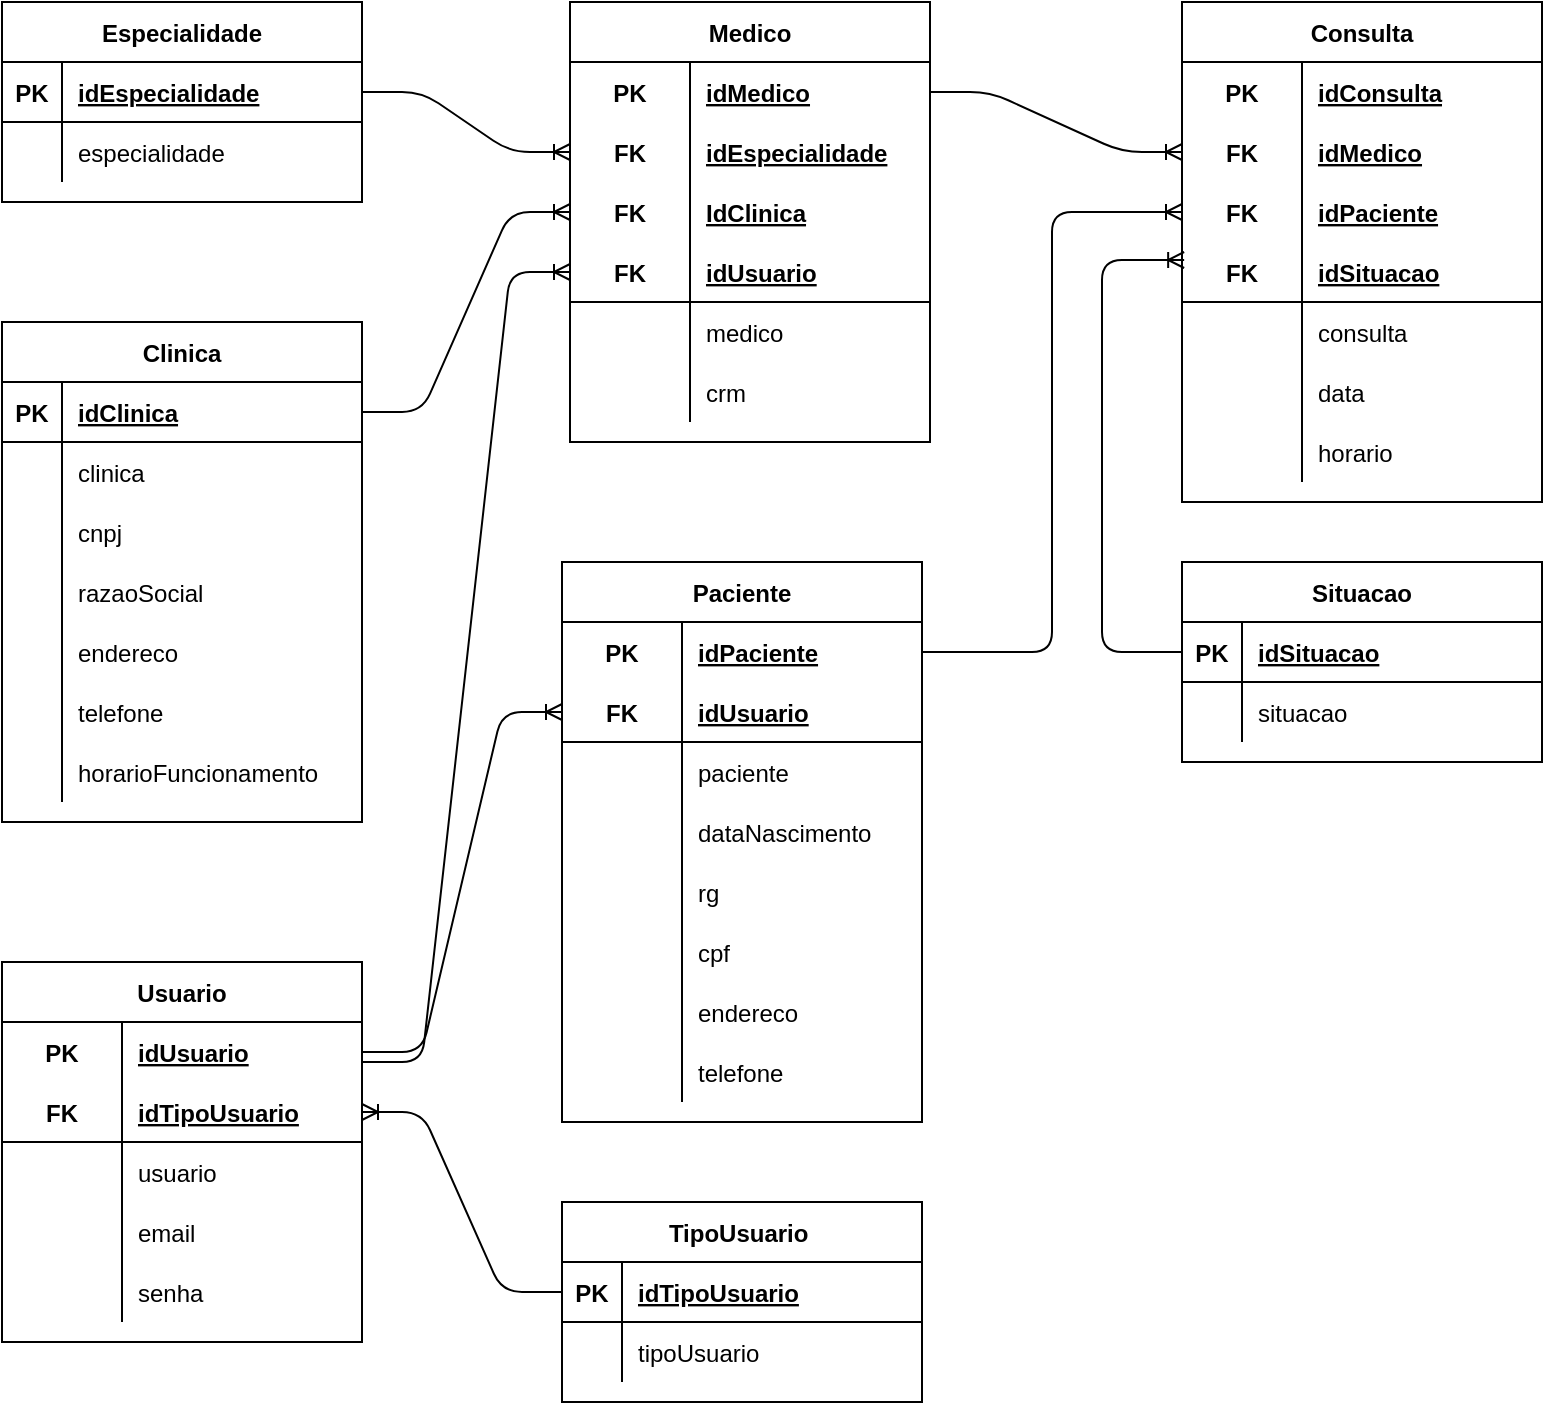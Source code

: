 <mxfile version="15.0.4" type="device"><diagram id="Db9vXX3rn6agfpKmMQeN" name="Lógico"><mxGraphModel dx="1108" dy="554" grid="1" gridSize="10" guides="1" tooltips="1" connect="1" arrows="1" fold="1" page="1" pageScale="1" pageWidth="827" pageHeight="1169" math="0" shadow="0"><root><mxCell id="0"/><mxCell id="1" parent="0"/><mxCell id="g-KQVc76kPvqNFkG4rrD-1" value="Especialidade" style="shape=table;startSize=30;container=1;collapsible=1;childLayout=tableLayout;fixedRows=1;rowLines=0;fontStyle=1;align=center;resizeLast=1;" vertex="1" parent="1"><mxGeometry x="40" y="40" width="180" height="100" as="geometry"/></mxCell><mxCell id="g-KQVc76kPvqNFkG4rrD-2" value="" style="shape=partialRectangle;collapsible=0;dropTarget=0;pointerEvents=0;fillColor=none;top=0;left=0;bottom=1;right=0;points=[[0,0.5],[1,0.5]];portConstraint=eastwest;" vertex="1" parent="g-KQVc76kPvqNFkG4rrD-1"><mxGeometry y="30" width="180" height="30" as="geometry"/></mxCell><mxCell id="g-KQVc76kPvqNFkG4rrD-3" value="PK" style="shape=partialRectangle;connectable=0;fillColor=none;top=0;left=0;bottom=0;right=0;fontStyle=1;overflow=hidden;" vertex="1" parent="g-KQVc76kPvqNFkG4rrD-2"><mxGeometry width="30" height="30" as="geometry"/></mxCell><mxCell id="g-KQVc76kPvqNFkG4rrD-4" value="idEspecialidade" style="shape=partialRectangle;connectable=0;fillColor=none;top=0;left=0;bottom=0;right=0;align=left;spacingLeft=6;fontStyle=5;overflow=hidden;" vertex="1" parent="g-KQVc76kPvqNFkG4rrD-2"><mxGeometry x="30" width="150" height="30" as="geometry"/></mxCell><mxCell id="g-KQVc76kPvqNFkG4rrD-5" value="" style="shape=partialRectangle;collapsible=0;dropTarget=0;pointerEvents=0;fillColor=none;top=0;left=0;bottom=0;right=0;points=[[0,0.5],[1,0.5]];portConstraint=eastwest;" vertex="1" parent="g-KQVc76kPvqNFkG4rrD-1"><mxGeometry y="60" width="180" height="30" as="geometry"/></mxCell><mxCell id="g-KQVc76kPvqNFkG4rrD-6" value="" style="shape=partialRectangle;connectable=0;fillColor=none;top=0;left=0;bottom=0;right=0;editable=1;overflow=hidden;" vertex="1" parent="g-KQVc76kPvqNFkG4rrD-5"><mxGeometry width="30" height="30" as="geometry"/></mxCell><mxCell id="g-KQVc76kPvqNFkG4rrD-7" value="especialidade" style="shape=partialRectangle;connectable=0;fillColor=none;top=0;left=0;bottom=0;right=0;align=left;spacingLeft=6;overflow=hidden;" vertex="1" parent="g-KQVc76kPvqNFkG4rrD-5"><mxGeometry x="30" width="150" height="30" as="geometry"/></mxCell><mxCell id="g-KQVc76kPvqNFkG4rrD-14" value="Clinica" style="shape=table;startSize=30;container=1;collapsible=1;childLayout=tableLayout;fixedRows=1;rowLines=0;fontStyle=1;align=center;resizeLast=1;" vertex="1" parent="1"><mxGeometry x="40" y="200" width="180" height="250" as="geometry"/></mxCell><mxCell id="g-KQVc76kPvqNFkG4rrD-15" value="" style="shape=partialRectangle;collapsible=0;dropTarget=0;pointerEvents=0;fillColor=none;top=0;left=0;bottom=1;right=0;points=[[0,0.5],[1,0.5]];portConstraint=eastwest;" vertex="1" parent="g-KQVc76kPvqNFkG4rrD-14"><mxGeometry y="30" width="180" height="30" as="geometry"/></mxCell><mxCell id="g-KQVc76kPvqNFkG4rrD-16" value="PK" style="shape=partialRectangle;connectable=0;fillColor=none;top=0;left=0;bottom=0;right=0;fontStyle=1;overflow=hidden;" vertex="1" parent="g-KQVc76kPvqNFkG4rrD-15"><mxGeometry width="30" height="30" as="geometry"/></mxCell><mxCell id="g-KQVc76kPvqNFkG4rrD-17" value="idClinica" style="shape=partialRectangle;connectable=0;fillColor=none;top=0;left=0;bottom=0;right=0;align=left;spacingLeft=6;fontStyle=5;overflow=hidden;" vertex="1" parent="g-KQVc76kPvqNFkG4rrD-15"><mxGeometry x="30" width="150" height="30" as="geometry"/></mxCell><mxCell id="g-KQVc76kPvqNFkG4rrD-18" value="" style="shape=partialRectangle;collapsible=0;dropTarget=0;pointerEvents=0;fillColor=none;top=0;left=0;bottom=0;right=0;points=[[0,0.5],[1,0.5]];portConstraint=eastwest;" vertex="1" parent="g-KQVc76kPvqNFkG4rrD-14"><mxGeometry y="60" width="180" height="30" as="geometry"/></mxCell><mxCell id="g-KQVc76kPvqNFkG4rrD-19" value="" style="shape=partialRectangle;connectable=0;fillColor=none;top=0;left=0;bottom=0;right=0;editable=1;overflow=hidden;" vertex="1" parent="g-KQVc76kPvqNFkG4rrD-18"><mxGeometry width="30" height="30" as="geometry"/></mxCell><mxCell id="g-KQVc76kPvqNFkG4rrD-20" value="clinica" style="shape=partialRectangle;connectable=0;fillColor=none;top=0;left=0;bottom=0;right=0;align=left;spacingLeft=6;overflow=hidden;" vertex="1" parent="g-KQVc76kPvqNFkG4rrD-18"><mxGeometry x="30" width="150" height="30" as="geometry"/></mxCell><mxCell id="g-KQVc76kPvqNFkG4rrD-21" value="" style="shape=partialRectangle;collapsible=0;dropTarget=0;pointerEvents=0;fillColor=none;top=0;left=0;bottom=0;right=0;points=[[0,0.5],[1,0.5]];portConstraint=eastwest;" vertex="1" parent="g-KQVc76kPvqNFkG4rrD-14"><mxGeometry y="90" width="180" height="30" as="geometry"/></mxCell><mxCell id="g-KQVc76kPvqNFkG4rrD-22" value="" style="shape=partialRectangle;connectable=0;fillColor=none;top=0;left=0;bottom=0;right=0;editable=1;overflow=hidden;" vertex="1" parent="g-KQVc76kPvqNFkG4rrD-21"><mxGeometry width="30" height="30" as="geometry"/></mxCell><mxCell id="g-KQVc76kPvqNFkG4rrD-23" value="cnpj" style="shape=partialRectangle;connectable=0;fillColor=none;top=0;left=0;bottom=0;right=0;align=left;spacingLeft=6;overflow=hidden;" vertex="1" parent="g-KQVc76kPvqNFkG4rrD-21"><mxGeometry x="30" width="150" height="30" as="geometry"/></mxCell><mxCell id="g-KQVc76kPvqNFkG4rrD-24" value="" style="shape=partialRectangle;collapsible=0;dropTarget=0;pointerEvents=0;fillColor=none;top=0;left=0;bottom=0;right=0;points=[[0,0.5],[1,0.5]];portConstraint=eastwest;" vertex="1" parent="g-KQVc76kPvqNFkG4rrD-14"><mxGeometry y="120" width="180" height="30" as="geometry"/></mxCell><mxCell id="g-KQVc76kPvqNFkG4rrD-25" value="" style="shape=partialRectangle;connectable=0;fillColor=none;top=0;left=0;bottom=0;right=0;editable=1;overflow=hidden;" vertex="1" parent="g-KQVc76kPvqNFkG4rrD-24"><mxGeometry width="30" height="30" as="geometry"/></mxCell><mxCell id="g-KQVc76kPvqNFkG4rrD-26" value="razaoSocial" style="shape=partialRectangle;connectable=0;fillColor=none;top=0;left=0;bottom=0;right=0;align=left;spacingLeft=6;overflow=hidden;" vertex="1" parent="g-KQVc76kPvqNFkG4rrD-24"><mxGeometry x="30" width="150" height="30" as="geometry"/></mxCell><mxCell id="g-KQVc76kPvqNFkG4rrD-33" style="shape=partialRectangle;collapsible=0;dropTarget=0;pointerEvents=0;fillColor=none;top=0;left=0;bottom=0;right=0;points=[[0,0.5],[1,0.5]];portConstraint=eastwest;" vertex="1" parent="g-KQVc76kPvqNFkG4rrD-14"><mxGeometry y="150" width="180" height="30" as="geometry"/></mxCell><mxCell id="g-KQVc76kPvqNFkG4rrD-34" style="shape=partialRectangle;connectable=0;fillColor=none;top=0;left=0;bottom=0;right=0;editable=1;overflow=hidden;" vertex="1" parent="g-KQVc76kPvqNFkG4rrD-33"><mxGeometry width="30" height="30" as="geometry"/></mxCell><mxCell id="g-KQVc76kPvqNFkG4rrD-35" value="endereco" style="shape=partialRectangle;connectable=0;fillColor=none;top=0;left=0;bottom=0;right=0;align=left;spacingLeft=6;overflow=hidden;" vertex="1" parent="g-KQVc76kPvqNFkG4rrD-33"><mxGeometry x="30" width="150" height="30" as="geometry"/></mxCell><mxCell id="g-KQVc76kPvqNFkG4rrD-30" style="shape=partialRectangle;collapsible=0;dropTarget=0;pointerEvents=0;fillColor=none;top=0;left=0;bottom=0;right=0;points=[[0,0.5],[1,0.5]];portConstraint=eastwest;" vertex="1" parent="g-KQVc76kPvqNFkG4rrD-14"><mxGeometry y="180" width="180" height="30" as="geometry"/></mxCell><mxCell id="g-KQVc76kPvqNFkG4rrD-31" style="shape=partialRectangle;connectable=0;fillColor=none;top=0;left=0;bottom=0;right=0;editable=1;overflow=hidden;" vertex="1" parent="g-KQVc76kPvqNFkG4rrD-30"><mxGeometry width="30" height="30" as="geometry"/></mxCell><mxCell id="g-KQVc76kPvqNFkG4rrD-32" value="telefone" style="shape=partialRectangle;connectable=0;fillColor=none;top=0;left=0;bottom=0;right=0;align=left;spacingLeft=6;overflow=hidden;" vertex="1" parent="g-KQVc76kPvqNFkG4rrD-30"><mxGeometry x="30" width="150" height="30" as="geometry"/></mxCell><mxCell id="g-KQVc76kPvqNFkG4rrD-27" style="shape=partialRectangle;collapsible=0;dropTarget=0;pointerEvents=0;fillColor=none;top=0;left=0;bottom=0;right=0;points=[[0,0.5],[1,0.5]];portConstraint=eastwest;" vertex="1" parent="g-KQVc76kPvqNFkG4rrD-14"><mxGeometry y="210" width="180" height="30" as="geometry"/></mxCell><mxCell id="g-KQVc76kPvqNFkG4rrD-28" style="shape=partialRectangle;connectable=0;fillColor=none;top=0;left=0;bottom=0;right=0;editable=1;overflow=hidden;" vertex="1" parent="g-KQVc76kPvqNFkG4rrD-27"><mxGeometry width="30" height="30" as="geometry"/></mxCell><mxCell id="g-KQVc76kPvqNFkG4rrD-29" value="horarioFuncionamento" style="shape=partialRectangle;connectable=0;fillColor=none;top=0;left=0;bottom=0;right=0;align=left;spacingLeft=6;overflow=hidden;" vertex="1" parent="g-KQVc76kPvqNFkG4rrD-27"><mxGeometry x="30" width="150" height="30" as="geometry"/></mxCell><mxCell id="g-KQVc76kPvqNFkG4rrD-36" value="Situacao" style="shape=table;startSize=30;container=1;collapsible=1;childLayout=tableLayout;fixedRows=1;rowLines=0;fontStyle=1;align=center;resizeLast=1;" vertex="1" parent="1"><mxGeometry x="630" y="320" width="180" height="100" as="geometry"/></mxCell><mxCell id="g-KQVc76kPvqNFkG4rrD-37" value="" style="shape=partialRectangle;collapsible=0;dropTarget=0;pointerEvents=0;fillColor=none;top=0;left=0;bottom=1;right=0;points=[[0,0.5],[1,0.5]];portConstraint=eastwest;" vertex="1" parent="g-KQVc76kPvqNFkG4rrD-36"><mxGeometry y="30" width="180" height="30" as="geometry"/></mxCell><mxCell id="g-KQVc76kPvqNFkG4rrD-38" value="PK" style="shape=partialRectangle;connectable=0;fillColor=none;top=0;left=0;bottom=0;right=0;fontStyle=1;overflow=hidden;" vertex="1" parent="g-KQVc76kPvqNFkG4rrD-37"><mxGeometry width="30" height="30" as="geometry"/></mxCell><mxCell id="g-KQVc76kPvqNFkG4rrD-39" value="idSituacao" style="shape=partialRectangle;connectable=0;fillColor=none;top=0;left=0;bottom=0;right=0;align=left;spacingLeft=6;fontStyle=5;overflow=hidden;" vertex="1" parent="g-KQVc76kPvqNFkG4rrD-37"><mxGeometry x="30" width="150" height="30" as="geometry"/></mxCell><mxCell id="g-KQVc76kPvqNFkG4rrD-40" value="" style="shape=partialRectangle;collapsible=0;dropTarget=0;pointerEvents=0;fillColor=none;top=0;left=0;bottom=0;right=0;points=[[0,0.5],[1,0.5]];portConstraint=eastwest;" vertex="1" parent="g-KQVc76kPvqNFkG4rrD-36"><mxGeometry y="60" width="180" height="30" as="geometry"/></mxCell><mxCell id="g-KQVc76kPvqNFkG4rrD-41" value="" style="shape=partialRectangle;connectable=0;fillColor=none;top=0;left=0;bottom=0;right=0;editable=1;overflow=hidden;" vertex="1" parent="g-KQVc76kPvqNFkG4rrD-40"><mxGeometry width="30" height="30" as="geometry"/></mxCell><mxCell id="g-KQVc76kPvqNFkG4rrD-42" value="situacao" style="shape=partialRectangle;connectable=0;fillColor=none;top=0;left=0;bottom=0;right=0;align=left;spacingLeft=6;overflow=hidden;" vertex="1" parent="g-KQVc76kPvqNFkG4rrD-40"><mxGeometry x="30" width="150" height="30" as="geometry"/></mxCell><mxCell id="g-KQVc76kPvqNFkG4rrD-43" value="TipoUsuario " style="shape=table;startSize=30;container=1;collapsible=1;childLayout=tableLayout;fixedRows=1;rowLines=0;fontStyle=1;align=center;resizeLast=1;" vertex="1" parent="1"><mxGeometry x="320" y="640" width="180" height="100" as="geometry"/></mxCell><mxCell id="g-KQVc76kPvqNFkG4rrD-44" value="" style="shape=partialRectangle;collapsible=0;dropTarget=0;pointerEvents=0;fillColor=none;top=0;left=0;bottom=1;right=0;points=[[0,0.5],[1,0.5]];portConstraint=eastwest;" vertex="1" parent="g-KQVc76kPvqNFkG4rrD-43"><mxGeometry y="30" width="180" height="30" as="geometry"/></mxCell><mxCell id="g-KQVc76kPvqNFkG4rrD-45" value="PK" style="shape=partialRectangle;connectable=0;fillColor=none;top=0;left=0;bottom=0;right=0;fontStyle=1;overflow=hidden;" vertex="1" parent="g-KQVc76kPvqNFkG4rrD-44"><mxGeometry width="30" height="30" as="geometry"/></mxCell><mxCell id="g-KQVc76kPvqNFkG4rrD-46" value="idTipoUsuario" style="shape=partialRectangle;connectable=0;fillColor=none;top=0;left=0;bottom=0;right=0;align=left;spacingLeft=6;fontStyle=5;overflow=hidden;" vertex="1" parent="g-KQVc76kPvqNFkG4rrD-44"><mxGeometry x="30" width="150" height="30" as="geometry"/></mxCell><mxCell id="g-KQVc76kPvqNFkG4rrD-47" value="" style="shape=partialRectangle;collapsible=0;dropTarget=0;pointerEvents=0;fillColor=none;top=0;left=0;bottom=0;right=0;points=[[0,0.5],[1,0.5]];portConstraint=eastwest;" vertex="1" parent="g-KQVc76kPvqNFkG4rrD-43"><mxGeometry y="60" width="180" height="30" as="geometry"/></mxCell><mxCell id="g-KQVc76kPvqNFkG4rrD-48" value="" style="shape=partialRectangle;connectable=0;fillColor=none;top=0;left=0;bottom=0;right=0;editable=1;overflow=hidden;" vertex="1" parent="g-KQVc76kPvqNFkG4rrD-47"><mxGeometry width="30" height="30" as="geometry"/></mxCell><mxCell id="g-KQVc76kPvqNFkG4rrD-49" value="tipoUsuario" style="shape=partialRectangle;connectable=0;fillColor=none;top=0;left=0;bottom=0;right=0;align=left;spacingLeft=6;overflow=hidden;" vertex="1" parent="g-KQVc76kPvqNFkG4rrD-47"><mxGeometry x="30" width="150" height="30" as="geometry"/></mxCell><mxCell id="g-KQVc76kPvqNFkG4rrD-50" value="Medico" style="shape=table;startSize=30;container=1;collapsible=1;childLayout=tableLayout;fixedRows=1;rowLines=0;fontStyle=1;align=center;resizeLast=1;" vertex="1" parent="1"><mxGeometry x="324" y="40" width="180" height="220" as="geometry"/></mxCell><mxCell id="g-KQVc76kPvqNFkG4rrD-51" value="" style="shape=partialRectangle;collapsible=0;dropTarget=0;pointerEvents=0;fillColor=none;top=0;left=0;bottom=0;right=0;points=[[0,0.5],[1,0.5]];portConstraint=eastwest;" vertex="1" parent="g-KQVc76kPvqNFkG4rrD-50"><mxGeometry y="30" width="180" height="30" as="geometry"/></mxCell><mxCell id="g-KQVc76kPvqNFkG4rrD-52" value="PK" style="shape=partialRectangle;connectable=0;fillColor=none;top=0;left=0;bottom=0;right=0;fontStyle=1;overflow=hidden;" vertex="1" parent="g-KQVc76kPvqNFkG4rrD-51"><mxGeometry width="60" height="30" as="geometry"/></mxCell><mxCell id="g-KQVc76kPvqNFkG4rrD-53" value="idMedico" style="shape=partialRectangle;connectable=0;fillColor=none;top=0;left=0;bottom=0;right=0;align=left;spacingLeft=6;fontStyle=5;overflow=hidden;" vertex="1" parent="g-KQVc76kPvqNFkG4rrD-51"><mxGeometry x="60" width="120" height="30" as="geometry"/></mxCell><mxCell id="g-KQVc76kPvqNFkG4rrD-147" style="shape=partialRectangle;collapsible=0;dropTarget=0;pointerEvents=0;fillColor=none;top=0;left=0;bottom=0;right=0;points=[[0,0.5],[1,0.5]];portConstraint=eastwest;" vertex="1" parent="g-KQVc76kPvqNFkG4rrD-50"><mxGeometry y="60" width="180" height="30" as="geometry"/></mxCell><mxCell id="g-KQVc76kPvqNFkG4rrD-148" value="FK" style="shape=partialRectangle;connectable=0;fillColor=none;top=0;left=0;bottom=0;right=0;fontStyle=1;overflow=hidden;" vertex="1" parent="g-KQVc76kPvqNFkG4rrD-147"><mxGeometry width="60" height="30" as="geometry"/></mxCell><mxCell id="g-KQVc76kPvqNFkG4rrD-149" value="idEspecialidade" style="shape=partialRectangle;connectable=0;fillColor=none;top=0;left=0;bottom=0;right=0;align=left;spacingLeft=6;fontStyle=5;overflow=hidden;" vertex="1" parent="g-KQVc76kPvqNFkG4rrD-147"><mxGeometry x="60" width="120" height="30" as="geometry"/></mxCell><mxCell id="g-KQVc76kPvqNFkG4rrD-150" style="shape=partialRectangle;collapsible=0;dropTarget=0;pointerEvents=0;fillColor=none;top=0;left=0;bottom=0;right=0;points=[[0,0.5],[1,0.5]];portConstraint=eastwest;" vertex="1" parent="g-KQVc76kPvqNFkG4rrD-50"><mxGeometry y="90" width="180" height="30" as="geometry"/></mxCell><mxCell id="g-KQVc76kPvqNFkG4rrD-151" value="FK" style="shape=partialRectangle;connectable=0;fillColor=none;top=0;left=0;bottom=0;right=0;fontStyle=1;overflow=hidden;" vertex="1" parent="g-KQVc76kPvqNFkG4rrD-150"><mxGeometry width="60" height="30" as="geometry"/></mxCell><mxCell id="g-KQVc76kPvqNFkG4rrD-152" value="IdClinica" style="shape=partialRectangle;connectable=0;fillColor=none;top=0;left=0;bottom=0;right=0;align=left;spacingLeft=6;fontStyle=5;overflow=hidden;" vertex="1" parent="g-KQVc76kPvqNFkG4rrD-150"><mxGeometry x="60" width="120" height="30" as="geometry"/></mxCell><mxCell id="g-KQVc76kPvqNFkG4rrD-63" style="shape=partialRectangle;collapsible=0;dropTarget=0;pointerEvents=0;fillColor=none;top=0;left=0;bottom=1;right=0;points=[[0,0.5],[1,0.5]];portConstraint=eastwest;" vertex="1" parent="g-KQVc76kPvqNFkG4rrD-50"><mxGeometry y="120" width="180" height="30" as="geometry"/></mxCell><mxCell id="g-KQVc76kPvqNFkG4rrD-64" value="FK" style="shape=partialRectangle;connectable=0;fillColor=none;top=0;left=0;bottom=0;right=0;fontStyle=1;overflow=hidden;" vertex="1" parent="g-KQVc76kPvqNFkG4rrD-63"><mxGeometry width="60" height="30" as="geometry"/></mxCell><mxCell id="g-KQVc76kPvqNFkG4rrD-65" value="idUsuario" style="shape=partialRectangle;connectable=0;fillColor=none;top=0;left=0;bottom=0;right=0;align=left;spacingLeft=6;fontStyle=5;overflow=hidden;" vertex="1" parent="g-KQVc76kPvqNFkG4rrD-63"><mxGeometry x="60" width="120" height="30" as="geometry"/></mxCell><mxCell id="g-KQVc76kPvqNFkG4rrD-57" value="" style="shape=partialRectangle;collapsible=0;dropTarget=0;pointerEvents=0;fillColor=none;top=0;left=0;bottom=0;right=0;points=[[0,0.5],[1,0.5]];portConstraint=eastwest;" vertex="1" parent="g-KQVc76kPvqNFkG4rrD-50"><mxGeometry y="150" width="180" height="30" as="geometry"/></mxCell><mxCell id="g-KQVc76kPvqNFkG4rrD-58" value="" style="shape=partialRectangle;connectable=0;fillColor=none;top=0;left=0;bottom=0;right=0;editable=1;overflow=hidden;" vertex="1" parent="g-KQVc76kPvqNFkG4rrD-57"><mxGeometry width="60" height="30" as="geometry"/></mxCell><mxCell id="g-KQVc76kPvqNFkG4rrD-59" value="medico" style="shape=partialRectangle;connectable=0;fillColor=none;top=0;left=0;bottom=0;right=0;align=left;spacingLeft=6;overflow=hidden;" vertex="1" parent="g-KQVc76kPvqNFkG4rrD-57"><mxGeometry x="60" width="120" height="30" as="geometry"/></mxCell><mxCell id="g-KQVc76kPvqNFkG4rrD-60" value="" style="shape=partialRectangle;collapsible=0;dropTarget=0;pointerEvents=0;fillColor=none;top=0;left=0;bottom=0;right=0;points=[[0,0.5],[1,0.5]];portConstraint=eastwest;" vertex="1" parent="g-KQVc76kPvqNFkG4rrD-50"><mxGeometry y="180" width="180" height="30" as="geometry"/></mxCell><mxCell id="g-KQVc76kPvqNFkG4rrD-61" value="" style="shape=partialRectangle;connectable=0;fillColor=none;top=0;left=0;bottom=0;right=0;editable=1;overflow=hidden;" vertex="1" parent="g-KQVc76kPvqNFkG4rrD-60"><mxGeometry width="60" height="30" as="geometry"/></mxCell><mxCell id="g-KQVc76kPvqNFkG4rrD-62" value="crm" style="shape=partialRectangle;connectable=0;fillColor=none;top=0;left=0;bottom=0;right=0;align=left;spacingLeft=6;overflow=hidden;" vertex="1" parent="g-KQVc76kPvqNFkG4rrD-60"><mxGeometry x="60" width="120" height="30" as="geometry"/></mxCell><mxCell id="g-KQVc76kPvqNFkG4rrD-69" value="Consulta" style="shape=table;startSize=30;container=1;collapsible=1;childLayout=tableLayout;fixedRows=1;rowLines=0;fontStyle=1;align=center;resizeLast=1;" vertex="1" parent="1"><mxGeometry x="630" y="40" width="180" height="250" as="geometry"/></mxCell><mxCell id="g-KQVc76kPvqNFkG4rrD-70" value="" style="shape=partialRectangle;collapsible=0;dropTarget=0;pointerEvents=0;fillColor=none;top=0;left=0;bottom=0;right=0;points=[[0,0.5],[1,0.5]];portConstraint=eastwest;" vertex="1" parent="g-KQVc76kPvqNFkG4rrD-69"><mxGeometry y="30" width="180" height="30" as="geometry"/></mxCell><mxCell id="g-KQVc76kPvqNFkG4rrD-71" value="PK" style="shape=partialRectangle;connectable=0;fillColor=none;top=0;left=0;bottom=0;right=0;fontStyle=1;overflow=hidden;" vertex="1" parent="g-KQVc76kPvqNFkG4rrD-70"><mxGeometry width="60" height="30" as="geometry"/></mxCell><mxCell id="g-KQVc76kPvqNFkG4rrD-72" value="idConsulta" style="shape=partialRectangle;connectable=0;fillColor=none;top=0;left=0;bottom=0;right=0;align=left;spacingLeft=6;fontStyle=5;overflow=hidden;" vertex="1" parent="g-KQVc76kPvqNFkG4rrD-70"><mxGeometry x="60" width="120" height="30" as="geometry"/></mxCell><mxCell id="g-KQVc76kPvqNFkG4rrD-156" style="shape=partialRectangle;collapsible=0;dropTarget=0;pointerEvents=0;fillColor=none;top=0;left=0;bottom=0;right=0;points=[[0,0.5],[1,0.5]];portConstraint=eastwest;" vertex="1" parent="g-KQVc76kPvqNFkG4rrD-69"><mxGeometry y="60" width="180" height="30" as="geometry"/></mxCell><mxCell id="g-KQVc76kPvqNFkG4rrD-157" value="FK" style="shape=partialRectangle;connectable=0;fillColor=none;top=0;left=0;bottom=0;right=0;fontStyle=1;overflow=hidden;" vertex="1" parent="g-KQVc76kPvqNFkG4rrD-156"><mxGeometry width="60" height="30" as="geometry"/></mxCell><mxCell id="g-KQVc76kPvqNFkG4rrD-158" value="idMedico" style="shape=partialRectangle;connectable=0;fillColor=none;top=0;left=0;bottom=0;right=0;align=left;spacingLeft=6;fontStyle=5;overflow=hidden;" vertex="1" parent="g-KQVc76kPvqNFkG4rrD-156"><mxGeometry x="60" width="120" height="30" as="geometry"/></mxCell><mxCell id="g-KQVc76kPvqNFkG4rrD-159" style="shape=partialRectangle;collapsible=0;dropTarget=0;pointerEvents=0;fillColor=none;top=0;left=0;bottom=0;right=0;points=[[0,0.5],[1,0.5]];portConstraint=eastwest;" vertex="1" parent="g-KQVc76kPvqNFkG4rrD-69"><mxGeometry y="90" width="180" height="30" as="geometry"/></mxCell><mxCell id="g-KQVc76kPvqNFkG4rrD-160" value="FK" style="shape=partialRectangle;connectable=0;fillColor=none;top=0;left=0;bottom=0;right=0;fontStyle=1;overflow=hidden;" vertex="1" parent="g-KQVc76kPvqNFkG4rrD-159"><mxGeometry width="60" height="30" as="geometry"/></mxCell><mxCell id="g-KQVc76kPvqNFkG4rrD-161" value="idPaciente" style="shape=partialRectangle;connectable=0;fillColor=none;top=0;left=0;bottom=0;right=0;align=left;spacingLeft=6;fontStyle=5;overflow=hidden;" vertex="1" parent="g-KQVc76kPvqNFkG4rrD-159"><mxGeometry x="60" width="120" height="30" as="geometry"/></mxCell><mxCell id="g-KQVc76kPvqNFkG4rrD-73" style="shape=partialRectangle;collapsible=0;dropTarget=0;pointerEvents=0;fillColor=none;top=0;left=0;bottom=1;right=0;points=[[0,0.5],[1,0.5]];portConstraint=eastwest;" vertex="1" parent="g-KQVc76kPvqNFkG4rrD-69"><mxGeometry y="120" width="180" height="30" as="geometry"/></mxCell><mxCell id="g-KQVc76kPvqNFkG4rrD-74" value="FK" style="shape=partialRectangle;connectable=0;fillColor=none;top=0;left=0;bottom=0;right=0;fontStyle=1;overflow=hidden;" vertex="1" parent="g-KQVc76kPvqNFkG4rrD-73"><mxGeometry width="60" height="30" as="geometry"/></mxCell><mxCell id="g-KQVc76kPvqNFkG4rrD-75" value="idSituacao" style="shape=partialRectangle;connectable=0;fillColor=none;top=0;left=0;bottom=0;right=0;align=left;spacingLeft=6;fontStyle=5;overflow=hidden;" vertex="1" parent="g-KQVc76kPvqNFkG4rrD-73"><mxGeometry x="60" width="120" height="30" as="geometry"/></mxCell><mxCell id="g-KQVc76kPvqNFkG4rrD-82" value="" style="shape=partialRectangle;collapsible=0;dropTarget=0;pointerEvents=0;fillColor=none;top=0;left=0;bottom=0;right=0;points=[[0,0.5],[1,0.5]];portConstraint=eastwest;" vertex="1" parent="g-KQVc76kPvqNFkG4rrD-69"><mxGeometry y="150" width="180" height="30" as="geometry"/></mxCell><mxCell id="g-KQVc76kPvqNFkG4rrD-83" value="" style="shape=partialRectangle;connectable=0;fillColor=none;top=0;left=0;bottom=0;right=0;editable=1;overflow=hidden;" vertex="1" parent="g-KQVc76kPvqNFkG4rrD-82"><mxGeometry width="60" height="30" as="geometry"/></mxCell><mxCell id="g-KQVc76kPvqNFkG4rrD-84" value="consulta" style="shape=partialRectangle;connectable=0;fillColor=none;top=0;left=0;bottom=0;right=0;align=left;spacingLeft=6;overflow=hidden;" vertex="1" parent="g-KQVc76kPvqNFkG4rrD-82"><mxGeometry x="60" width="120" height="30" as="geometry"/></mxCell><mxCell id="g-KQVc76kPvqNFkG4rrD-166" style="shape=partialRectangle;collapsible=0;dropTarget=0;pointerEvents=0;fillColor=none;top=0;left=0;bottom=0;right=0;points=[[0,0.5],[1,0.5]];portConstraint=eastwest;" vertex="1" parent="g-KQVc76kPvqNFkG4rrD-69"><mxGeometry y="180" width="180" height="30" as="geometry"/></mxCell><mxCell id="g-KQVc76kPvqNFkG4rrD-167" style="shape=partialRectangle;connectable=0;fillColor=none;top=0;left=0;bottom=0;right=0;editable=1;overflow=hidden;" vertex="1" parent="g-KQVc76kPvqNFkG4rrD-166"><mxGeometry width="60" height="30" as="geometry"/></mxCell><mxCell id="g-KQVc76kPvqNFkG4rrD-168" value="data" style="shape=partialRectangle;connectable=0;fillColor=none;top=0;left=0;bottom=0;right=0;align=left;spacingLeft=6;overflow=hidden;" vertex="1" parent="g-KQVc76kPvqNFkG4rrD-166"><mxGeometry x="60" width="120" height="30" as="geometry"/></mxCell><mxCell id="g-KQVc76kPvqNFkG4rrD-85" value="" style="shape=partialRectangle;collapsible=0;dropTarget=0;pointerEvents=0;fillColor=none;top=0;left=0;bottom=0;right=0;points=[[0,0.5],[1,0.5]];portConstraint=eastwest;" vertex="1" parent="g-KQVc76kPvqNFkG4rrD-69"><mxGeometry y="210" width="180" height="30" as="geometry"/></mxCell><mxCell id="g-KQVc76kPvqNFkG4rrD-86" value="" style="shape=partialRectangle;connectable=0;fillColor=none;top=0;left=0;bottom=0;right=0;editable=1;overflow=hidden;" vertex="1" parent="g-KQVc76kPvqNFkG4rrD-85"><mxGeometry width="60" height="30" as="geometry"/></mxCell><mxCell id="g-KQVc76kPvqNFkG4rrD-87" value="horario" style="shape=partialRectangle;connectable=0;fillColor=none;top=0;left=0;bottom=0;right=0;align=left;spacingLeft=6;overflow=hidden;" vertex="1" parent="g-KQVc76kPvqNFkG4rrD-85"><mxGeometry x="60" width="120" height="30" as="geometry"/></mxCell><mxCell id="g-KQVc76kPvqNFkG4rrD-88" value="Paciente" style="shape=table;startSize=30;container=1;collapsible=1;childLayout=tableLayout;fixedRows=1;rowLines=0;fontStyle=1;align=center;resizeLast=1;" vertex="1" parent="1"><mxGeometry x="320" y="320" width="180" height="280" as="geometry"/></mxCell><mxCell id="g-KQVc76kPvqNFkG4rrD-89" value="" style="shape=partialRectangle;collapsible=0;dropTarget=0;pointerEvents=0;fillColor=none;top=0;left=0;bottom=0;right=0;points=[[0,0.5],[1,0.5]];portConstraint=eastwest;" vertex="1" parent="g-KQVc76kPvqNFkG4rrD-88"><mxGeometry y="30" width="180" height="30" as="geometry"/></mxCell><mxCell id="g-KQVc76kPvqNFkG4rrD-90" value="PK" style="shape=partialRectangle;connectable=0;fillColor=none;top=0;left=0;bottom=0;right=0;fontStyle=1;overflow=hidden;" vertex="1" parent="g-KQVc76kPvqNFkG4rrD-89"><mxGeometry width="60" height="30" as="geometry"/></mxCell><mxCell id="g-KQVc76kPvqNFkG4rrD-91" value="idPaciente" style="shape=partialRectangle;connectable=0;fillColor=none;top=0;left=0;bottom=0;right=0;align=left;spacingLeft=6;fontStyle=5;overflow=hidden;" vertex="1" parent="g-KQVc76kPvqNFkG4rrD-89"><mxGeometry x="60" width="120" height="30" as="geometry"/></mxCell><mxCell id="g-KQVc76kPvqNFkG4rrD-92" value="" style="shape=partialRectangle;collapsible=0;dropTarget=0;pointerEvents=0;fillColor=none;top=0;left=0;bottom=1;right=0;points=[[0,0.5],[1,0.5]];portConstraint=eastwest;" vertex="1" parent="g-KQVc76kPvqNFkG4rrD-88"><mxGeometry y="60" width="180" height="30" as="geometry"/></mxCell><mxCell id="g-KQVc76kPvqNFkG4rrD-93" value="FK" style="shape=partialRectangle;connectable=0;fillColor=none;top=0;left=0;bottom=0;right=0;fontStyle=1;overflow=hidden;" vertex="1" parent="g-KQVc76kPvqNFkG4rrD-92"><mxGeometry width="60" height="30" as="geometry"/></mxCell><mxCell id="g-KQVc76kPvqNFkG4rrD-94" value="idUsuario" style="shape=partialRectangle;connectable=0;fillColor=none;top=0;left=0;bottom=0;right=0;align=left;spacingLeft=6;fontStyle=5;overflow=hidden;" vertex="1" parent="g-KQVc76kPvqNFkG4rrD-92"><mxGeometry x="60" width="120" height="30" as="geometry"/></mxCell><mxCell id="g-KQVc76kPvqNFkG4rrD-95" value="" style="shape=partialRectangle;collapsible=0;dropTarget=0;pointerEvents=0;fillColor=none;top=0;left=0;bottom=0;right=0;points=[[0,0.5],[1,0.5]];portConstraint=eastwest;" vertex="1" parent="g-KQVc76kPvqNFkG4rrD-88"><mxGeometry y="90" width="180" height="30" as="geometry"/></mxCell><mxCell id="g-KQVc76kPvqNFkG4rrD-96" value="" style="shape=partialRectangle;connectable=0;fillColor=none;top=0;left=0;bottom=0;right=0;editable=1;overflow=hidden;" vertex="1" parent="g-KQVc76kPvqNFkG4rrD-95"><mxGeometry width="60" height="30" as="geometry"/></mxCell><mxCell id="g-KQVc76kPvqNFkG4rrD-97" value="paciente" style="shape=partialRectangle;connectable=0;fillColor=none;top=0;left=0;bottom=0;right=0;align=left;spacingLeft=6;overflow=hidden;" vertex="1" parent="g-KQVc76kPvqNFkG4rrD-95"><mxGeometry x="60" width="120" height="30" as="geometry"/></mxCell><mxCell id="g-KQVc76kPvqNFkG4rrD-101" style="shape=partialRectangle;collapsible=0;dropTarget=0;pointerEvents=0;fillColor=none;top=0;left=0;bottom=0;right=0;points=[[0,0.5],[1,0.5]];portConstraint=eastwest;" vertex="1" parent="g-KQVc76kPvqNFkG4rrD-88"><mxGeometry y="120" width="180" height="30" as="geometry"/></mxCell><mxCell id="g-KQVc76kPvqNFkG4rrD-102" style="shape=partialRectangle;connectable=0;fillColor=none;top=0;left=0;bottom=0;right=0;editable=1;overflow=hidden;" vertex="1" parent="g-KQVc76kPvqNFkG4rrD-101"><mxGeometry width="60" height="30" as="geometry"/></mxCell><mxCell id="g-KQVc76kPvqNFkG4rrD-103" value="dataNascimento" style="shape=partialRectangle;connectable=0;fillColor=none;top=0;left=0;bottom=0;right=0;align=left;spacingLeft=6;overflow=hidden;" vertex="1" parent="g-KQVc76kPvqNFkG4rrD-101"><mxGeometry x="60" width="120" height="30" as="geometry"/></mxCell><mxCell id="g-KQVc76kPvqNFkG4rrD-104" style="shape=partialRectangle;collapsible=0;dropTarget=0;pointerEvents=0;fillColor=none;top=0;left=0;bottom=0;right=0;points=[[0,0.5],[1,0.5]];portConstraint=eastwest;" vertex="1" parent="g-KQVc76kPvqNFkG4rrD-88"><mxGeometry y="150" width="180" height="30" as="geometry"/></mxCell><mxCell id="g-KQVc76kPvqNFkG4rrD-105" style="shape=partialRectangle;connectable=0;fillColor=none;top=0;left=0;bottom=0;right=0;editable=1;overflow=hidden;" vertex="1" parent="g-KQVc76kPvqNFkG4rrD-104"><mxGeometry width="60" height="30" as="geometry"/></mxCell><mxCell id="g-KQVc76kPvqNFkG4rrD-106" value="rg" style="shape=partialRectangle;connectable=0;fillColor=none;top=0;left=0;bottom=0;right=0;align=left;spacingLeft=6;overflow=hidden;" vertex="1" parent="g-KQVc76kPvqNFkG4rrD-104"><mxGeometry x="60" width="120" height="30" as="geometry"/></mxCell><mxCell id="g-KQVc76kPvqNFkG4rrD-107" style="shape=partialRectangle;collapsible=0;dropTarget=0;pointerEvents=0;fillColor=none;top=0;left=0;bottom=0;right=0;points=[[0,0.5],[1,0.5]];portConstraint=eastwest;" vertex="1" parent="g-KQVc76kPvqNFkG4rrD-88"><mxGeometry y="180" width="180" height="30" as="geometry"/></mxCell><mxCell id="g-KQVc76kPvqNFkG4rrD-108" style="shape=partialRectangle;connectable=0;fillColor=none;top=0;left=0;bottom=0;right=0;editable=1;overflow=hidden;" vertex="1" parent="g-KQVc76kPvqNFkG4rrD-107"><mxGeometry width="60" height="30" as="geometry"/></mxCell><mxCell id="g-KQVc76kPvqNFkG4rrD-109" value="cpf" style="shape=partialRectangle;connectable=0;fillColor=none;top=0;left=0;bottom=0;right=0;align=left;spacingLeft=6;overflow=hidden;" vertex="1" parent="g-KQVc76kPvqNFkG4rrD-107"><mxGeometry x="60" width="120" height="30" as="geometry"/></mxCell><mxCell id="g-KQVc76kPvqNFkG4rrD-110" style="shape=partialRectangle;collapsible=0;dropTarget=0;pointerEvents=0;fillColor=none;top=0;left=0;bottom=0;right=0;points=[[0,0.5],[1,0.5]];portConstraint=eastwest;" vertex="1" parent="g-KQVc76kPvqNFkG4rrD-88"><mxGeometry y="210" width="180" height="30" as="geometry"/></mxCell><mxCell id="g-KQVc76kPvqNFkG4rrD-111" style="shape=partialRectangle;connectable=0;fillColor=none;top=0;left=0;bottom=0;right=0;editable=1;overflow=hidden;" vertex="1" parent="g-KQVc76kPvqNFkG4rrD-110"><mxGeometry width="60" height="30" as="geometry"/></mxCell><mxCell id="g-KQVc76kPvqNFkG4rrD-112" value="endereco" style="shape=partialRectangle;connectable=0;fillColor=none;top=0;left=0;bottom=0;right=0;align=left;spacingLeft=6;overflow=hidden;" vertex="1" parent="g-KQVc76kPvqNFkG4rrD-110"><mxGeometry x="60" width="120" height="30" as="geometry"/></mxCell><mxCell id="g-KQVc76kPvqNFkG4rrD-98" value="" style="shape=partialRectangle;collapsible=0;dropTarget=0;pointerEvents=0;fillColor=none;top=0;left=0;bottom=0;right=0;points=[[0,0.5],[1,0.5]];portConstraint=eastwest;" vertex="1" parent="g-KQVc76kPvqNFkG4rrD-88"><mxGeometry y="240" width="180" height="30" as="geometry"/></mxCell><mxCell id="g-KQVc76kPvqNFkG4rrD-99" value="" style="shape=partialRectangle;connectable=0;fillColor=none;top=0;left=0;bottom=0;right=0;editable=1;overflow=hidden;" vertex="1" parent="g-KQVc76kPvqNFkG4rrD-98"><mxGeometry width="60" height="30" as="geometry"/></mxCell><mxCell id="g-KQVc76kPvqNFkG4rrD-100" value="telefone" style="shape=partialRectangle;connectable=0;fillColor=none;top=0;left=0;bottom=0;right=0;align=left;spacingLeft=6;overflow=hidden;" vertex="1" parent="g-KQVc76kPvqNFkG4rrD-98"><mxGeometry x="60" width="120" height="30" as="geometry"/></mxCell><mxCell id="g-KQVc76kPvqNFkG4rrD-113" value="Usuario" style="shape=table;startSize=30;container=1;collapsible=1;childLayout=tableLayout;fixedRows=1;rowLines=0;fontStyle=1;align=center;resizeLast=1;" vertex="1" parent="1"><mxGeometry x="40" y="520" width="180" height="190" as="geometry"/></mxCell><mxCell id="g-KQVc76kPvqNFkG4rrD-114" value="" style="shape=partialRectangle;collapsible=0;dropTarget=0;pointerEvents=0;fillColor=none;top=0;left=0;bottom=0;right=0;points=[[0,0.5],[1,0.5]];portConstraint=eastwest;" vertex="1" parent="g-KQVc76kPvqNFkG4rrD-113"><mxGeometry y="30" width="180" height="30" as="geometry"/></mxCell><mxCell id="g-KQVc76kPvqNFkG4rrD-115" value="PK" style="shape=partialRectangle;connectable=0;fillColor=none;top=0;left=0;bottom=0;right=0;fontStyle=1;overflow=hidden;" vertex="1" parent="g-KQVc76kPvqNFkG4rrD-114"><mxGeometry width="60" height="30" as="geometry"/></mxCell><mxCell id="g-KQVc76kPvqNFkG4rrD-116" value="idUsuario" style="shape=partialRectangle;connectable=0;fillColor=none;top=0;left=0;bottom=0;right=0;align=left;spacingLeft=6;fontStyle=5;overflow=hidden;" vertex="1" parent="g-KQVc76kPvqNFkG4rrD-114"><mxGeometry x="60" width="120" height="30" as="geometry"/></mxCell><mxCell id="g-KQVc76kPvqNFkG4rrD-117" value="" style="shape=partialRectangle;collapsible=0;dropTarget=0;pointerEvents=0;fillColor=none;top=0;left=0;bottom=1;right=0;points=[[0,0.5],[1,0.5]];portConstraint=eastwest;" vertex="1" parent="g-KQVc76kPvqNFkG4rrD-113"><mxGeometry y="60" width="180" height="30" as="geometry"/></mxCell><mxCell id="g-KQVc76kPvqNFkG4rrD-118" value="FK" style="shape=partialRectangle;connectable=0;fillColor=none;top=0;left=0;bottom=0;right=0;fontStyle=1;overflow=hidden;" vertex="1" parent="g-KQVc76kPvqNFkG4rrD-117"><mxGeometry width="60" height="30" as="geometry"/></mxCell><mxCell id="g-KQVc76kPvqNFkG4rrD-119" value="idTipoUsuario" style="shape=partialRectangle;connectable=0;fillColor=none;top=0;left=0;bottom=0;right=0;align=left;spacingLeft=6;fontStyle=5;overflow=hidden;" vertex="1" parent="g-KQVc76kPvqNFkG4rrD-117"><mxGeometry x="60" width="120" height="30" as="geometry"/></mxCell><mxCell id="g-KQVc76kPvqNFkG4rrD-120" value="" style="shape=partialRectangle;collapsible=0;dropTarget=0;pointerEvents=0;fillColor=none;top=0;left=0;bottom=0;right=0;points=[[0,0.5],[1,0.5]];portConstraint=eastwest;" vertex="1" parent="g-KQVc76kPvqNFkG4rrD-113"><mxGeometry y="90" width="180" height="30" as="geometry"/></mxCell><mxCell id="g-KQVc76kPvqNFkG4rrD-121" value="" style="shape=partialRectangle;connectable=0;fillColor=none;top=0;left=0;bottom=0;right=0;editable=1;overflow=hidden;" vertex="1" parent="g-KQVc76kPvqNFkG4rrD-120"><mxGeometry width="60" height="30" as="geometry"/></mxCell><mxCell id="g-KQVc76kPvqNFkG4rrD-122" value="usuario" style="shape=partialRectangle;connectable=0;fillColor=none;top=0;left=0;bottom=0;right=0;align=left;spacingLeft=6;overflow=hidden;" vertex="1" parent="g-KQVc76kPvqNFkG4rrD-120"><mxGeometry x="60" width="120" height="30" as="geometry"/></mxCell><mxCell id="g-KQVc76kPvqNFkG4rrD-123" style="shape=partialRectangle;collapsible=0;dropTarget=0;pointerEvents=0;fillColor=none;top=0;left=0;bottom=0;right=0;points=[[0,0.5],[1,0.5]];portConstraint=eastwest;" vertex="1" parent="g-KQVc76kPvqNFkG4rrD-113"><mxGeometry y="120" width="180" height="30" as="geometry"/></mxCell><mxCell id="g-KQVc76kPvqNFkG4rrD-124" style="shape=partialRectangle;connectable=0;fillColor=none;top=0;left=0;bottom=0;right=0;editable=1;overflow=hidden;" vertex="1" parent="g-KQVc76kPvqNFkG4rrD-123"><mxGeometry width="60" height="30" as="geometry"/></mxCell><mxCell id="g-KQVc76kPvqNFkG4rrD-125" value="email" style="shape=partialRectangle;connectable=0;fillColor=none;top=0;left=0;bottom=0;right=0;align=left;spacingLeft=6;overflow=hidden;" vertex="1" parent="g-KQVc76kPvqNFkG4rrD-123"><mxGeometry x="60" width="120" height="30" as="geometry"/></mxCell><mxCell id="g-KQVc76kPvqNFkG4rrD-126" style="shape=partialRectangle;collapsible=0;dropTarget=0;pointerEvents=0;fillColor=none;top=0;left=0;bottom=0;right=0;points=[[0,0.5],[1,0.5]];portConstraint=eastwest;" vertex="1" parent="g-KQVc76kPvqNFkG4rrD-113"><mxGeometry y="150" width="180" height="30" as="geometry"/></mxCell><mxCell id="g-KQVc76kPvqNFkG4rrD-127" style="shape=partialRectangle;connectable=0;fillColor=none;top=0;left=0;bottom=0;right=0;editable=1;overflow=hidden;" vertex="1" parent="g-KQVc76kPvqNFkG4rrD-126"><mxGeometry width="60" height="30" as="geometry"/></mxCell><mxCell id="g-KQVc76kPvqNFkG4rrD-128" value="senha" style="shape=partialRectangle;connectable=0;fillColor=none;top=0;left=0;bottom=0;right=0;align=left;spacingLeft=6;overflow=hidden;" vertex="1" parent="g-KQVc76kPvqNFkG4rrD-126"><mxGeometry x="60" width="120" height="30" as="geometry"/></mxCell><mxCell id="g-KQVc76kPvqNFkG4rrD-142" value="" style="edgeStyle=entityRelationEdgeStyle;fontSize=12;html=1;endArrow=ERoneToMany;exitX=1;exitY=0.5;exitDx=0;exitDy=0;entryX=0;entryY=0.5;entryDx=0;entryDy=0;" edge="1" parent="1" source="g-KQVc76kPvqNFkG4rrD-114" target="g-KQVc76kPvqNFkG4rrD-92"><mxGeometry width="100" height="100" relative="1" as="geometry"><mxPoint x="240" y="585" as="sourcePoint"/><mxPoint x="344" y="195" as="targetPoint"/></mxGeometry></mxCell><mxCell id="g-KQVc76kPvqNFkG4rrD-143" value="" style="edgeStyle=entityRelationEdgeStyle;fontSize=12;html=1;endArrow=ERoneToMany;exitX=0;exitY=0.5;exitDx=0;exitDy=0;entryX=1;entryY=0.5;entryDx=0;entryDy=0;" edge="1" parent="1" source="g-KQVc76kPvqNFkG4rrD-44" target="g-KQVc76kPvqNFkG4rrD-117"><mxGeometry width="100" height="100" relative="1" as="geometry"><mxPoint x="250" y="595" as="sourcePoint"/><mxPoint x="354" y="205" as="targetPoint"/></mxGeometry></mxCell><mxCell id="g-KQVc76kPvqNFkG4rrD-153" value="" style="edgeStyle=entityRelationEdgeStyle;fontSize=12;html=1;endArrow=ERoneToMany;entryX=0;entryY=0.5;entryDx=0;entryDy=0;exitX=1;exitY=0.5;exitDx=0;exitDy=0;" edge="1" parent="1" source="g-KQVc76kPvqNFkG4rrD-2" target="g-KQVc76kPvqNFkG4rrD-147"><mxGeometry width="100" height="100" relative="1" as="geometry"><mxPoint x="240" y="100" as="sourcePoint"/><mxPoint x="366" y="130" as="targetPoint"/></mxGeometry></mxCell><mxCell id="g-KQVc76kPvqNFkG4rrD-154" value="" style="edgeStyle=entityRelationEdgeStyle;fontSize=12;html=1;endArrow=ERoneToMany;entryX=0;entryY=0.5;entryDx=0;entryDy=0;exitX=1;exitY=0.5;exitDx=0;exitDy=0;" edge="1" parent="1" source="g-KQVc76kPvqNFkG4rrD-15" target="g-KQVc76kPvqNFkG4rrD-150"><mxGeometry width="100" height="100" relative="1" as="geometry"><mxPoint x="524" y="105" as="sourcePoint"/><mxPoint x="650" y="135" as="targetPoint"/></mxGeometry></mxCell><mxCell id="g-KQVc76kPvqNFkG4rrD-155" value="" style="edgeStyle=entityRelationEdgeStyle;fontSize=12;html=1;endArrow=ERoneToMany;entryX=0;entryY=0.5;entryDx=0;entryDy=0;exitX=1;exitY=0.667;exitDx=0;exitDy=0;exitPerimeter=0;" edge="1" parent="1" source="g-KQVc76kPvqNFkG4rrD-114" target="g-KQVc76kPvqNFkG4rrD-63"><mxGeometry width="100" height="100" relative="1" as="geometry"><mxPoint x="250" y="280" as="sourcePoint"/><mxPoint x="376" y="310" as="targetPoint"/></mxGeometry></mxCell><mxCell id="g-KQVc76kPvqNFkG4rrD-162" value="" style="edgeStyle=entityRelationEdgeStyle;fontSize=12;html=1;endArrow=ERoneToMany;entryX=0;entryY=0.5;entryDx=0;entryDy=0;exitX=1;exitY=0.5;exitDx=0;exitDy=0;" edge="1" parent="1" source="g-KQVc76kPvqNFkG4rrD-51" target="g-KQVc76kPvqNFkG4rrD-156"><mxGeometry width="100" height="100" relative="1" as="geometry"><mxPoint x="526" y="360" as="sourcePoint"/><mxPoint x="630" y="260" as="targetPoint"/></mxGeometry></mxCell><mxCell id="g-KQVc76kPvqNFkG4rrD-163" value="" style="edgeStyle=orthogonalEdgeStyle;fontSize=12;html=1;endArrow=ERoneToMany;entryX=0.006;entryY=0.3;entryDx=0;entryDy=0;exitX=0;exitY=0.5;exitDx=0;exitDy=0;entryPerimeter=0;" edge="1" parent="1" source="g-KQVc76kPvqNFkG4rrD-37" target="g-KQVc76kPvqNFkG4rrD-73"><mxGeometry width="100" height="100" relative="1" as="geometry"><mxPoint x="504" y="290" as="sourcePoint"/><mxPoint x="608" y="190" as="targetPoint"/><Array as="points"><mxPoint x="590" y="365"/><mxPoint x="590" y="169"/></Array></mxGeometry></mxCell><mxCell id="g-KQVc76kPvqNFkG4rrD-165" value="" style="edgeStyle=orthogonalEdgeStyle;fontSize=12;html=1;endArrow=ERoneToMany;entryX=0;entryY=0.5;entryDx=0;entryDy=0;exitX=1;exitY=0.5;exitDx=0;exitDy=0;" edge="1" parent="1" source="g-KQVc76kPvqNFkG4rrD-89" target="g-KQVc76kPvqNFkG4rrD-159"><mxGeometry width="100" height="100" relative="1" as="geometry"><mxPoint x="230" y="255" as="sourcePoint"/><mxPoint x="334" y="155" as="targetPoint"/></mxGeometry></mxCell></root></mxGraphModel></diagram></mxfile>